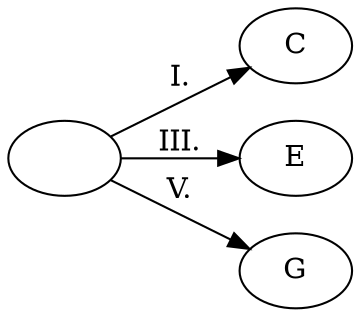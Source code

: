 digraph g {
    rankdir=LR
    A [label=""]
    B [label="C"]
    C [label="E"]
    D [label="G"]
    A -> B [label="I."]
    A -> C [label="III."]
    A -> D [label="V."]
}